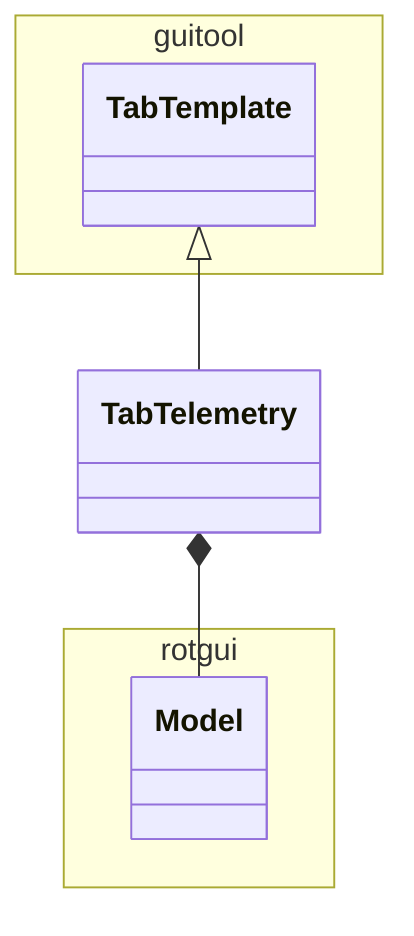 classDiagram

namespace guitool {
  class TabTemplate
}

namespace rotgui {
  class Model
}

TabTemplate <|-- TabTelemetry

TabTelemetry *-- Model
